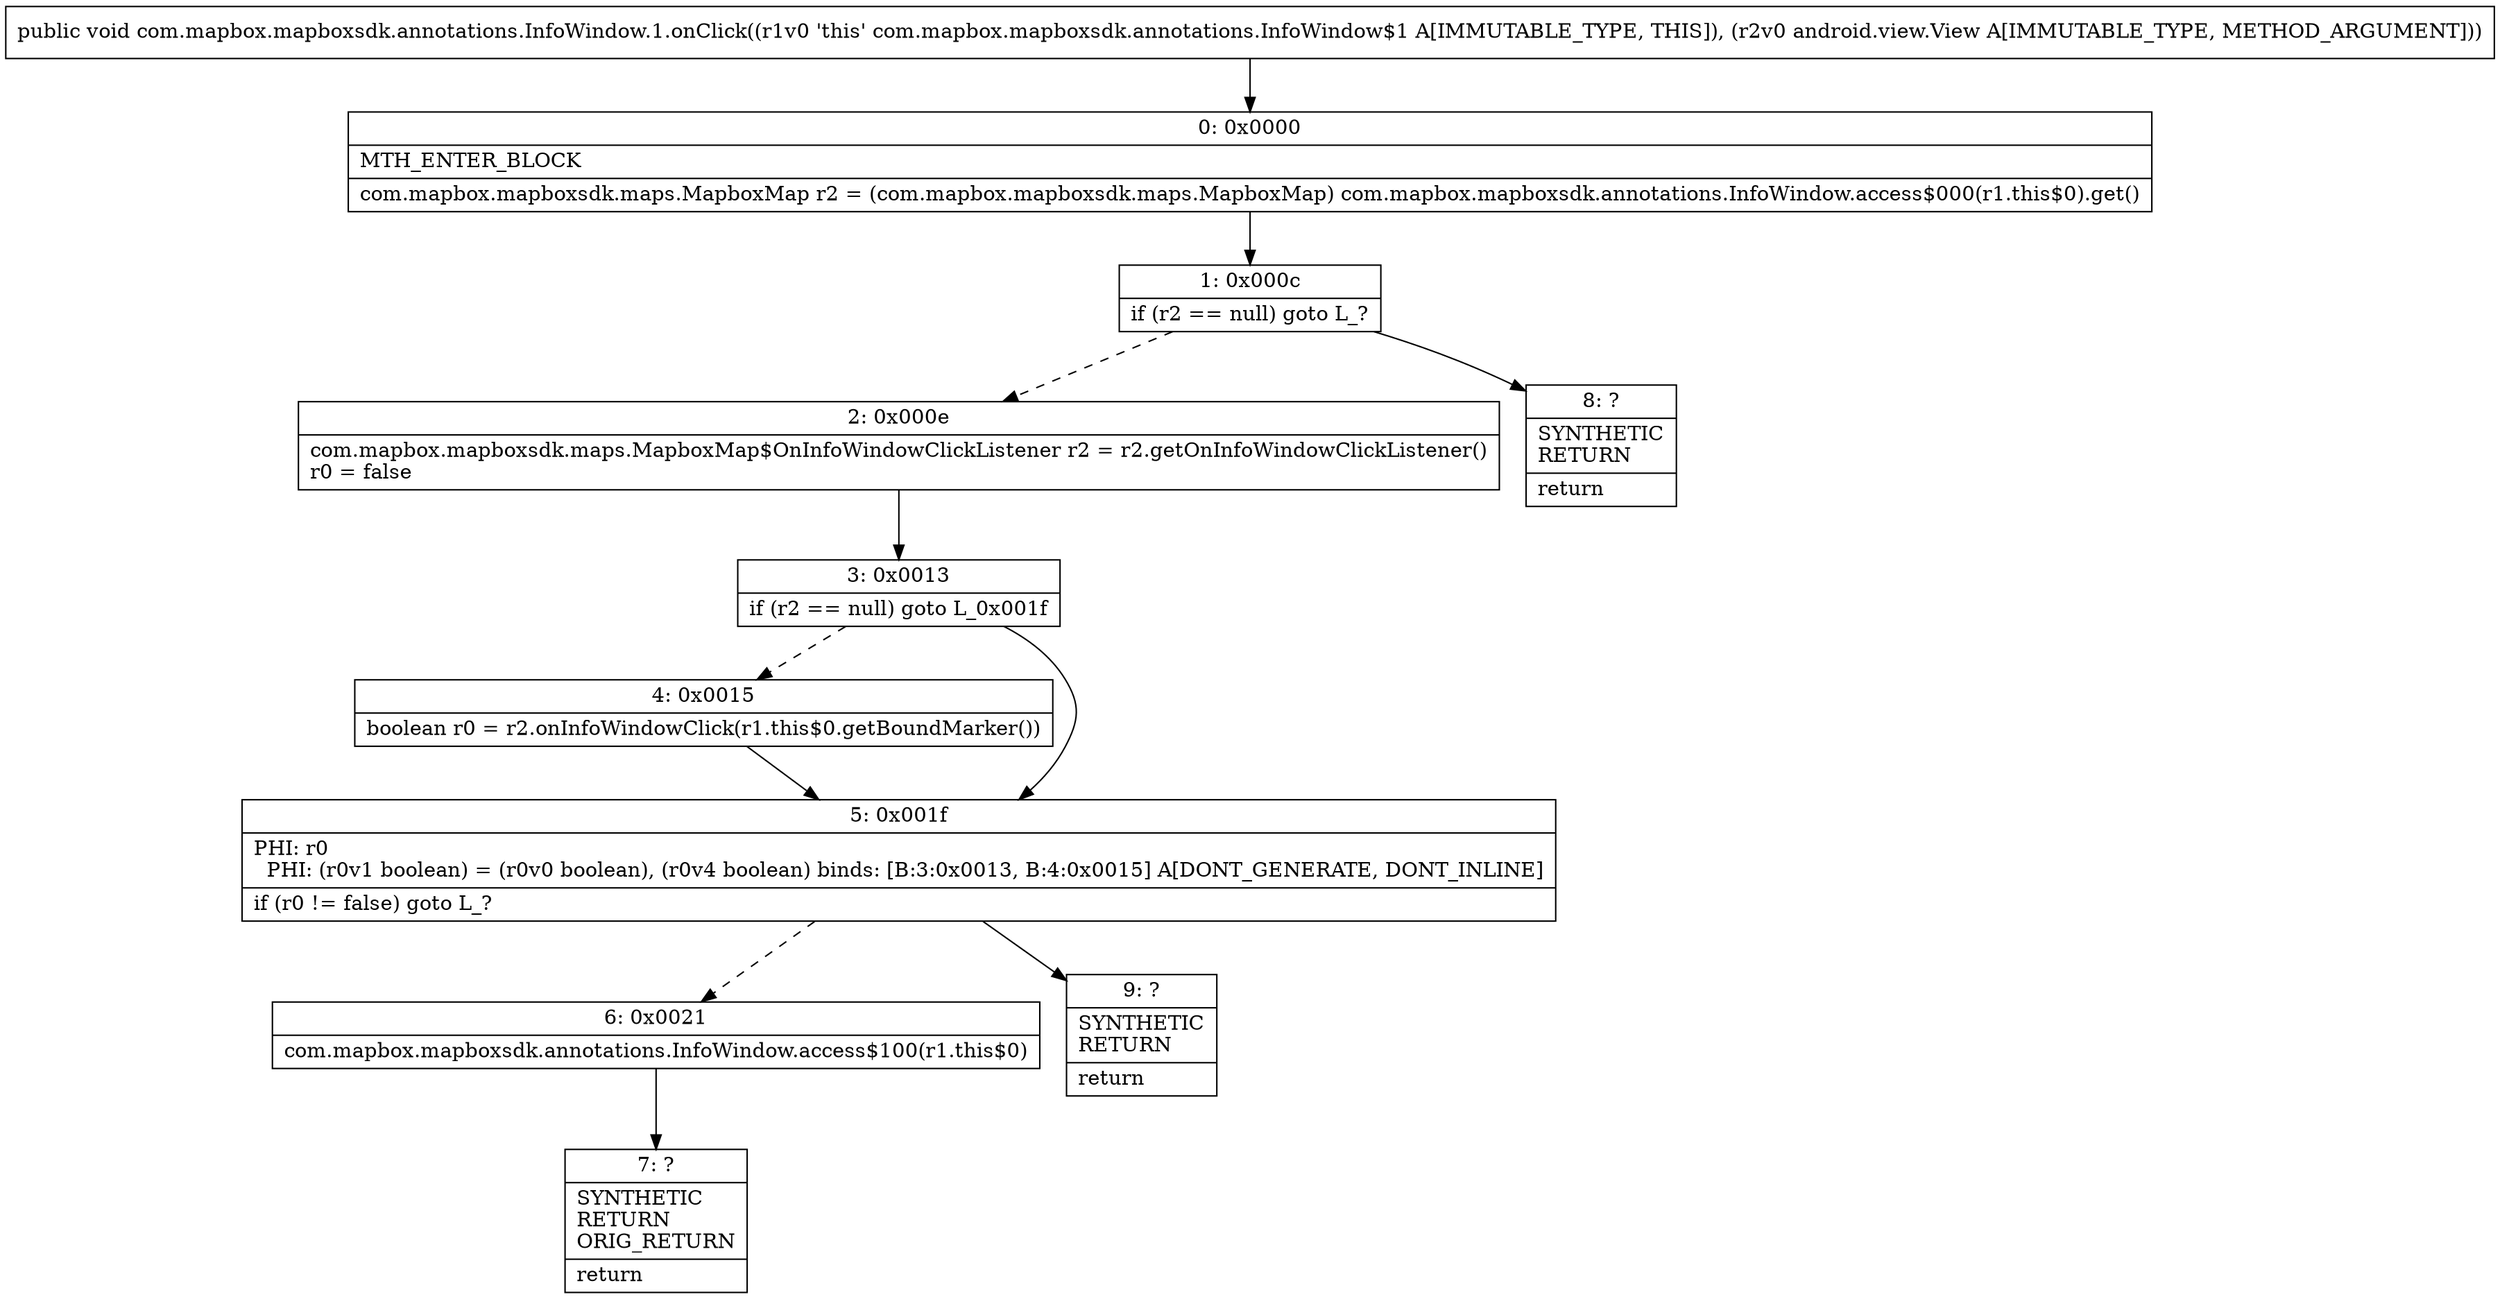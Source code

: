 digraph "CFG forcom.mapbox.mapboxsdk.annotations.InfoWindow.1.onClick(Landroid\/view\/View;)V" {
Node_0 [shape=record,label="{0\:\ 0x0000|MTH_ENTER_BLOCK\l|com.mapbox.mapboxsdk.maps.MapboxMap r2 = (com.mapbox.mapboxsdk.maps.MapboxMap) com.mapbox.mapboxsdk.annotations.InfoWindow.access$000(r1.this$0).get()\l}"];
Node_1 [shape=record,label="{1\:\ 0x000c|if (r2 == null) goto L_?\l}"];
Node_2 [shape=record,label="{2\:\ 0x000e|com.mapbox.mapboxsdk.maps.MapboxMap$OnInfoWindowClickListener r2 = r2.getOnInfoWindowClickListener()\lr0 = false\l}"];
Node_3 [shape=record,label="{3\:\ 0x0013|if (r2 == null) goto L_0x001f\l}"];
Node_4 [shape=record,label="{4\:\ 0x0015|boolean r0 = r2.onInfoWindowClick(r1.this$0.getBoundMarker())\l}"];
Node_5 [shape=record,label="{5\:\ 0x001f|PHI: r0 \l  PHI: (r0v1 boolean) = (r0v0 boolean), (r0v4 boolean) binds: [B:3:0x0013, B:4:0x0015] A[DONT_GENERATE, DONT_INLINE]\l|if (r0 != false) goto L_?\l}"];
Node_6 [shape=record,label="{6\:\ 0x0021|com.mapbox.mapboxsdk.annotations.InfoWindow.access$100(r1.this$0)\l}"];
Node_7 [shape=record,label="{7\:\ ?|SYNTHETIC\lRETURN\lORIG_RETURN\l|return\l}"];
Node_8 [shape=record,label="{8\:\ ?|SYNTHETIC\lRETURN\l|return\l}"];
Node_9 [shape=record,label="{9\:\ ?|SYNTHETIC\lRETURN\l|return\l}"];
MethodNode[shape=record,label="{public void com.mapbox.mapboxsdk.annotations.InfoWindow.1.onClick((r1v0 'this' com.mapbox.mapboxsdk.annotations.InfoWindow$1 A[IMMUTABLE_TYPE, THIS]), (r2v0 android.view.View A[IMMUTABLE_TYPE, METHOD_ARGUMENT])) }"];
MethodNode -> Node_0;
Node_0 -> Node_1;
Node_1 -> Node_2[style=dashed];
Node_1 -> Node_8;
Node_2 -> Node_3;
Node_3 -> Node_4[style=dashed];
Node_3 -> Node_5;
Node_4 -> Node_5;
Node_5 -> Node_6[style=dashed];
Node_5 -> Node_9;
Node_6 -> Node_7;
}

